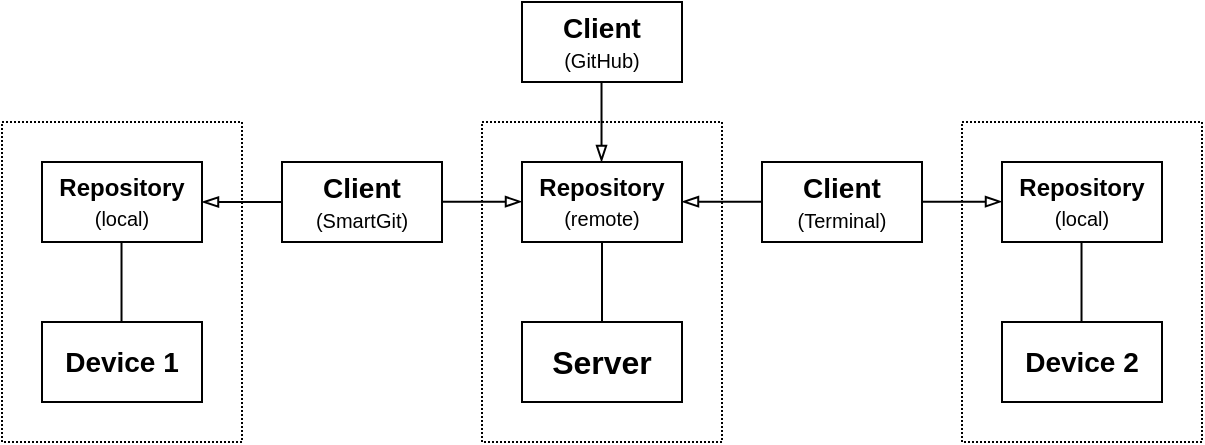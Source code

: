 <mxfile version="26.1.1">
  <diagram name="Страница — 1" id="texFftP9wiAKF00E-P7V">
    <mxGraphModel dx="651" dy="375" grid="1" gridSize="10" guides="1" tooltips="1" connect="1" arrows="1" fold="1" page="1" pageScale="1" pageWidth="827" pageHeight="1169" math="0" shadow="0">
      <root>
        <mxCell id="0" />
        <mxCell id="1" parent="0" />
        <mxCell id="Rui8GkSuAPPDTdrV3wSo-2" value="" style="rounded=0;whiteSpace=wrap;html=1;fillColor=none;dashed=1;dashPattern=1 1;" parent="1" vertex="1">
          <mxGeometry x="20" y="340" width="120" height="160" as="geometry" />
        </mxCell>
        <mxCell id="Rui8GkSuAPPDTdrV3wSo-4" value="" style="rounded=0;whiteSpace=wrap;html=1;fillColor=none;dashed=1;dashPattern=1 1;" parent="1" vertex="1">
          <mxGeometry x="500" y="340" width="120" height="160" as="geometry" />
        </mxCell>
        <mxCell id="qZ-RLd2H052CrZBWE7Jf-1" value="&lt;font face=&quot;Helvetica&quot; style=&quot;font-size: 14px;&quot;&gt;&lt;b style=&quot;&quot;&gt;Device 1&lt;/b&gt;&lt;/font&gt;" style="rounded=0;whiteSpace=wrap;html=1;" parent="1" vertex="1">
          <mxGeometry x="40" y="440" width="80" height="40" as="geometry" />
        </mxCell>
        <mxCell id="qZ-RLd2H052CrZBWE7Jf-2" value="&lt;font face=&quot;Helvetica&quot; style=&quot;font-size: 14px;&quot;&gt;&lt;b style=&quot;&quot;&gt;Device 2&lt;/b&gt;&lt;/font&gt;" style="rounded=0;whiteSpace=wrap;html=1;" parent="1" vertex="1">
          <mxGeometry x="520" y="440" width="80" height="40" as="geometry" />
        </mxCell>
        <mxCell id="qZ-RLd2H052CrZBWE7Jf-8" value="&lt;font style=&quot;font-size: 16px;&quot;&gt;&lt;b style=&quot;&quot;&gt;Server&lt;/b&gt;&lt;/font&gt;" style="rounded=0;whiteSpace=wrap;html=1;" parent="1" vertex="1">
          <mxGeometry x="280" y="440" width="80" height="40" as="geometry" />
        </mxCell>
        <mxCell id="qZ-RLd2H052CrZBWE7Jf-9" value="&lt;b style=&quot;background-color: transparent; color: light-dark(rgb(0, 0, 0), rgb(255, 255, 255));&quot;&gt;Repository&lt;/b&gt;&lt;div&gt;&lt;span style=&quot;background-color: transparent; color: light-dark(rgb(0, 0, 0), rgb(255, 255, 255));&quot;&gt;&lt;font style=&quot;font-size: 10px;&quot;&gt;(local)&lt;/font&gt;&lt;/span&gt;&lt;/div&gt;" style="rounded=0;whiteSpace=wrap;html=1;fillColor=none;" parent="1" vertex="1">
          <mxGeometry x="40" y="360" width="80" height="40" as="geometry" />
        </mxCell>
        <mxCell id="qZ-RLd2H052CrZBWE7Jf-15" value="" style="endArrow=none;html=1;rounded=0;strokeWidth=1;" parent="1" edge="1">
          <mxGeometry width="50" height="50" relative="1" as="geometry">
            <mxPoint x="79.76" y="400" as="sourcePoint" />
            <mxPoint x="79.76" y="440" as="targetPoint" />
          </mxGeometry>
        </mxCell>
        <mxCell id="qZ-RLd2H052CrZBWE7Jf-16" value="" style="endArrow=none;html=1;rounded=0;strokeWidth=1;" parent="1" edge="1">
          <mxGeometry width="50" height="50" relative="1" as="geometry">
            <mxPoint x="559.76" y="400" as="sourcePoint" />
            <mxPoint x="559.76" y="440" as="targetPoint" />
          </mxGeometry>
        </mxCell>
        <mxCell id="qZ-RLd2H052CrZBWE7Jf-17" value="" style="endArrow=none;html=1;rounded=0;entryX=0.5;entryY=0;entryDx=0;entryDy=0;strokeWidth=1;" parent="1" target="qZ-RLd2H052CrZBWE7Jf-8" edge="1">
          <mxGeometry width="50" height="50" relative="1" as="geometry">
            <mxPoint x="320" y="400" as="sourcePoint" />
            <mxPoint x="430" y="300" as="targetPoint" />
          </mxGeometry>
        </mxCell>
        <mxCell id="qZ-RLd2H052CrZBWE7Jf-18" value="" style="endArrow=none;html=1;rounded=0;exitX=1;exitY=0.5;exitDx=0;exitDy=0;entryX=0;entryY=0.5;entryDx=0;entryDy=0;startArrow=blockThin;startFill=0;endFill=1;" parent="1" source="qZ-RLd2H052CrZBWE7Jf-9" edge="1">
          <mxGeometry width="50" height="50" relative="1" as="geometry">
            <mxPoint x="130" y="360" as="sourcePoint" />
            <mxPoint x="160" y="380" as="targetPoint" />
          </mxGeometry>
        </mxCell>
        <mxCell id="qZ-RLd2H052CrZBWE7Jf-19" value="" style="endArrow=blockThin;html=1;rounded=0;exitX=1;exitY=0.5;exitDx=0;exitDy=0;entryX=0;entryY=0.5;entryDx=0;entryDy=0;startArrow=none;startFill=0;endFill=0;" parent="1" edge="1">
          <mxGeometry width="50" height="50" relative="1" as="geometry">
            <mxPoint x="240" y="379.83" as="sourcePoint" />
            <mxPoint x="280" y="379.83" as="targetPoint" />
          </mxGeometry>
        </mxCell>
        <mxCell id="qZ-RLd2H052CrZBWE7Jf-20" value="" style="endArrow=none;html=1;rounded=0;exitX=1;exitY=0.5;exitDx=0;exitDy=0;entryX=0;entryY=0.5;entryDx=0;entryDy=0;startArrow=blockThin;startFill=0;endFill=1;" parent="1" edge="1">
          <mxGeometry width="50" height="50" relative="1" as="geometry">
            <mxPoint x="360" y="379.83" as="sourcePoint" />
            <mxPoint x="400" y="379.83" as="targetPoint" />
          </mxGeometry>
        </mxCell>
        <mxCell id="qZ-RLd2H052CrZBWE7Jf-21" value="" style="endArrow=blockThin;html=1;rounded=0;exitX=1;exitY=0.5;exitDx=0;exitDy=0;entryX=0;entryY=0.5;entryDx=0;entryDy=0;startArrow=none;startFill=0;endFill=0;" parent="1" edge="1">
          <mxGeometry width="50" height="50" relative="1" as="geometry">
            <mxPoint x="480" y="379.83" as="sourcePoint" />
            <mxPoint x="520" y="379.83" as="targetPoint" />
          </mxGeometry>
        </mxCell>
        <mxCell id="qZ-RLd2H052CrZBWE7Jf-30" value="&lt;font face=&quot;Helvetica&quot;&gt;&lt;b style=&quot;&quot;&gt;&lt;font style=&quot;font-size: 14px;&quot;&gt;Client &lt;/font&gt;&lt;/b&gt;&lt;font style=&quot;font-size: 10px;&quot;&gt;(SmartGit)&lt;/font&gt;&lt;/font&gt;" style="rounded=0;whiteSpace=wrap;html=1;" parent="1" vertex="1">
          <mxGeometry x="160" y="360" width="80" height="40" as="geometry" />
        </mxCell>
        <mxCell id="qZ-RLd2H052CrZBWE7Jf-31" value="&lt;font face=&quot;Helvetica&quot;&gt;&lt;b style=&quot;&quot;&gt;&lt;font style=&quot;font-size: 14px;&quot;&gt;Client&lt;/font&gt;&lt;/b&gt;&lt;/font&gt;&lt;div&gt;&lt;span style=&quot;font-size: 10px; background-color: transparent; color: light-dark(rgb(0, 0, 0), rgb(255, 255, 255));&quot;&gt;(Terminal)&lt;/span&gt;&lt;/div&gt;" style="rounded=0;whiteSpace=wrap;html=1;" parent="1" vertex="1">
          <mxGeometry x="400" y="360" width="80" height="40" as="geometry" />
        </mxCell>
        <mxCell id="ahDg-IxyQPfPVXVtLaLC-4" value="" style="endArrow=blockThin;html=1;rounded=0;exitX=0.5;exitY=1;exitDx=0;exitDy=0;endFill=0;" parent="1" edge="1">
          <mxGeometry width="50" height="50" relative="1" as="geometry">
            <mxPoint x="319.76" y="320" as="sourcePoint" />
            <mxPoint x="319.76" y="360" as="targetPoint" />
          </mxGeometry>
        </mxCell>
        <mxCell id="ahDg-IxyQPfPVXVtLaLC-7" value="&lt;font face=&quot;Helvetica&quot;&gt;&lt;b style=&quot;&quot;&gt;&lt;font style=&quot;font-size: 14px;&quot;&gt;Client&lt;/font&gt;&lt;/b&gt;&lt;/font&gt;&lt;div&gt;&lt;span style=&quot;font-size: 10px; background-color: transparent; color: light-dark(rgb(0, 0, 0), rgb(255, 255, 255));&quot;&gt;(GitHub)&lt;/span&gt;&lt;/div&gt;" style="rounded=0;whiteSpace=wrap;html=1;" parent="1" vertex="1">
          <mxGeometry x="280" y="280" width="80" height="40" as="geometry" />
        </mxCell>
        <mxCell id="ahDg-IxyQPfPVXVtLaLC-8" value="&lt;b style=&quot;background-color: transparent; color: light-dark(rgb(0, 0, 0), rgb(255, 255, 255));&quot;&gt;Repository&lt;/b&gt;&lt;div&gt;&lt;span style=&quot;background-color: transparent; color: light-dark(rgb(0, 0, 0), rgb(255, 255, 255));&quot;&gt;&lt;font style=&quot;font-size: 10px;&quot;&gt;(local)&lt;/font&gt;&lt;/span&gt;&lt;/div&gt;" style="rounded=0;whiteSpace=wrap;html=1;fillColor=none;" parent="1" vertex="1">
          <mxGeometry x="520" y="360" width="80" height="40" as="geometry" />
        </mxCell>
        <mxCell id="ahDg-IxyQPfPVXVtLaLC-9" value="&lt;b style=&quot;background-color: transparent; color: light-dark(rgb(0, 0, 0), rgb(255, 255, 255));&quot;&gt;Repository&lt;/b&gt;&lt;div&gt;&lt;span style=&quot;background-color: transparent; color: light-dark(rgb(0, 0, 0), rgb(255, 255, 255));&quot;&gt;&lt;font style=&quot;font-size: 10px;&quot;&gt;(remote)&lt;/font&gt;&lt;/span&gt;&lt;/div&gt;" style="rounded=0;whiteSpace=wrap;html=1;fillColor=none;" parent="1" vertex="1">
          <mxGeometry x="280" y="360" width="80" height="40" as="geometry" />
        </mxCell>
        <mxCell id="Rui8GkSuAPPDTdrV3wSo-3" value="" style="rounded=0;whiteSpace=wrap;html=1;fillColor=none;dashed=1;dashPattern=1 1;" parent="1" vertex="1">
          <mxGeometry x="260" y="340" width="120" height="160" as="geometry" />
        </mxCell>
      </root>
    </mxGraphModel>
  </diagram>
</mxfile>
